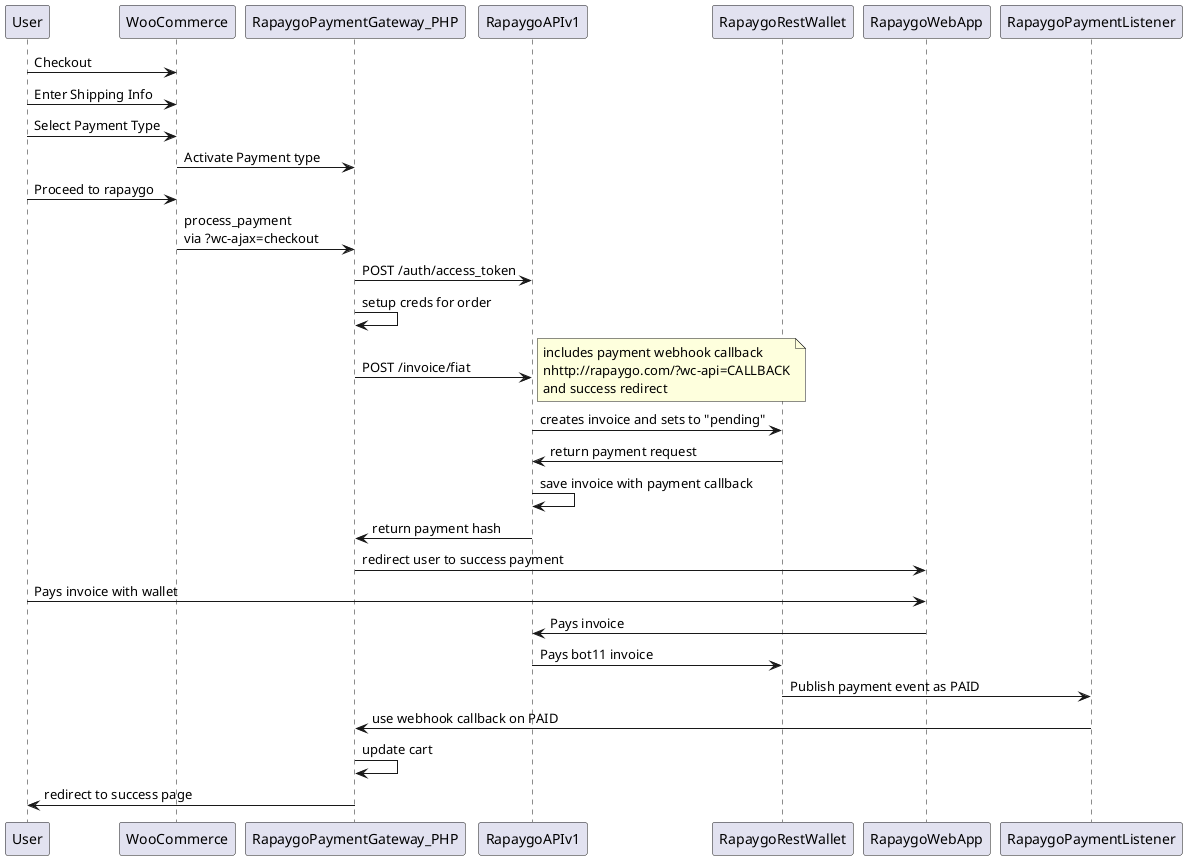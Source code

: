 @startuml
User -> WooCommerce: Checkout
User -> WooCommerce: Enter Shipping Info
User -> WooCommerce: Select Payment Type
WooCommerce -> RapaygoPaymentGateway_PHP: Activate Payment type
User -> WooCommerce: Proceed to rapaygo
WooCommerce -> RapaygoPaymentGateway_PHP: process_payment\nvia ?wc-ajax=checkout
RapaygoPaymentGateway_PHP -> RapaygoAPIv1: POST /auth/access_token
RapaygoPaymentGateway_PHP -> RapaygoPaymentGateway_PHP: setup creds for order 
RapaygoPaymentGateway_PHP -> RapaygoAPIv1: POST /invoice/fiat
note right
includes payment webhook callback
nhttp://rapaygo.com/?wc-api=CALLBACK
and success redirect
end note

RapaygoAPIv1 -> RapaygoRestWallet : creates invoice and sets to "pending"
RapaygoRestWallet -> RapaygoAPIv1: return payment request
RapaygoAPIv1 -> RapaygoAPIv1: save invoice with payment callback
RapaygoAPIv1 -> RapaygoPaymentGateway_PHP : return payment hash
RapaygoPaymentGateway_PHP -> RapaygoWebApp : redirect user to success payment
User -> RapaygoWebApp: Pays invoice with wallet
RapaygoWebApp -> RapaygoAPIv1: Pays invoice 
RapaygoAPIv1 -> RapaygoRestWallet: Pays bot11 invoice
RapaygoRestWallet -> RapaygoPaymentListener: Publish payment event as PAID
RapaygoPaymentListener -> RapaygoPaymentGateway_PHP: use webhook callback on PAID
RapaygoPaymentGateway_PHP -> RapaygoPaymentGateway_PHP: update cart
RapaygoPaymentGateway_PHP -> User : redirect to success page

@enduml
